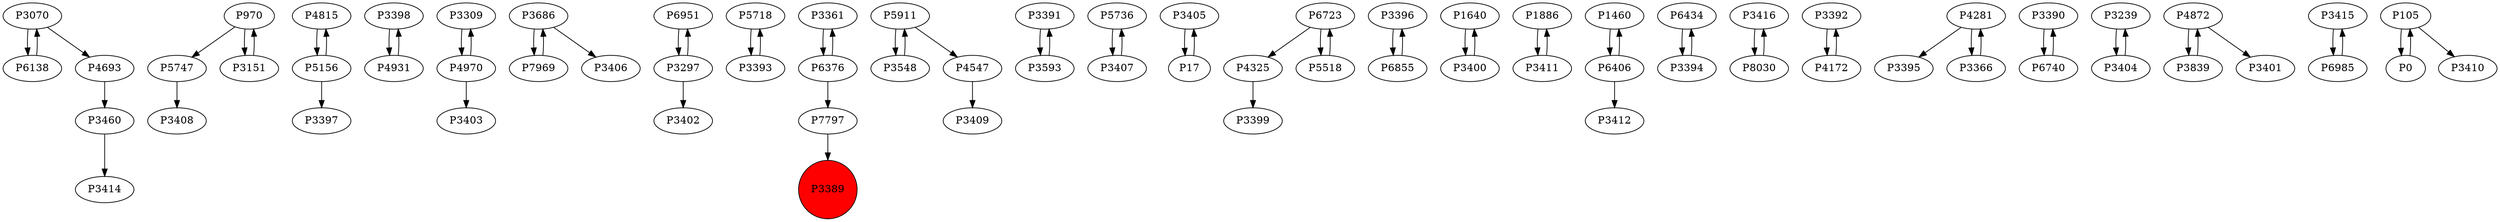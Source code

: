 digraph {
	P3460 -> P3414
	P970 -> P5747
	P4815 -> P5156
	P3398 -> P4931
	P3309 -> P4970
	P4970 -> P3403
	P3686 -> P7969
	P6951 -> P3297
	P5718 -> P3393
	P3361 -> P6376
	P3070 -> P6138
	P5911 -> P3548
	P3393 -> P5718
	P3391 -> P3593
	P3593 -> P3391
	P5736 -> P3407
	P3405 -> P17
	P4325 -> P3399
	P3396 -> P6855
	P5911 -> P4547
	P1640 -> P3400
	P1886 -> P3411
	P6376 -> P7797
	P4547 -> P3409
	P1460 -> P6406
	P6723 -> P4325
	P6434 -> P3394
	P3416 -> P8030
	P3297 -> P3402
	P3392 -> P4172
	P4281 -> P3395
	P3390 -> P6740
	P5156 -> P4815
	P5156 -> P3397
	P4281 -> P3366
	P6740 -> P3390
	P6376 -> P3361
	P3070 -> P4693
	P3239 -> P3404
	P3400 -> P1640
	P970 -> P3151
	P4872 -> P3839
	P6723 -> P5518
	P4931 -> P3398
	P3415 -> P6985
	P7969 -> P3686
	P3407 -> P5736
	P105 -> P0
	P5518 -> P6723
	P3297 -> P6951
	P4693 -> P3460
	P17 -> P3405
	P3411 -> P1886
	P6406 -> P1460
	P105 -> P3410
	P3366 -> P4281
	P0 -> P105
	P7797 -> P3389
	P3548 -> P5911
	P8030 -> P3416
	P3839 -> P4872
	P4970 -> P3309
	P3404 -> P3239
	P5747 -> P3408
	P6855 -> P3396
	P6406 -> P3412
	P3151 -> P970
	P3394 -> P6434
	P4872 -> P3401
	P6138 -> P3070
	P6985 -> P3415
	P3686 -> P3406
	P4172 -> P3392
	P3389 [shape=circle]
	P3389 [style=filled]
	P3389 [fillcolor=red]
}